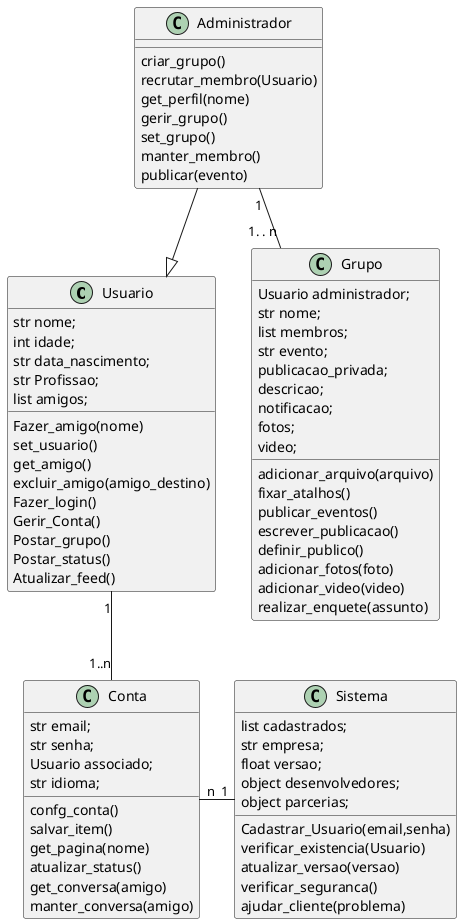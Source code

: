 @startuml
Class Usuario{
    str nome;
    int idade;
    str data_nascimento;
    str Profissao;
    list amigos;

    Fazer_amigo(nome)
    set_usuario()
    get_amigo()
    excluir_amigo(amigo_destino)
    Fazer_login()
    Gerir_Conta()
    Postar_grupo()
    Postar_status()
    Atualizar_feed()
}
Administrador --|> Usuario

Class Administrador{
        criar_grupo()
        recrutar_membro(Usuario)
        get_perfil(nome)
        gerir_grupo()
        set_grupo()
        manter_membro()
        publicar(evento)


            }
Class Sistema{
        list cadastrados;
        str empresa;
        float versao;
        object desenvolvedores;
        object parcerias;

    Cadastrar_Usuario(email,senha)
    verificar_existencia(Usuario)
    atualizar_versao(versao)
    verificar_seguranca()
    ajudar_cliente(problema)
}
class Conta{
    str email;
    str senha;
    Usuario associado;
    str idioma;

    confg_conta()
    salvar_item()
    get_pagina(nome)
    atualizar_status()
    get_conversa(amigo)
    manter_conversa(amigo)
}

Class Grupo{
    Usuario administrador;
    str nome;
    list membros;
    str evento;
    publicacao_privada;
    descricao;
    notificacao;
    fotos;
    video;

    adicionar_arquivo(arquivo)
    fixar_atalhos()
    publicar_eventos()
    escrever_publicacao()
    definir_publico()
    adicionar_fotos(foto)
    adicionar_video(video)
    realizar_enquete(assunto)

}

Conta "n"-"    1" Sistema
Usuario "1"--" 1..n" Conta
Administrador "1"-- "1. . n" Grupo

@enduml
